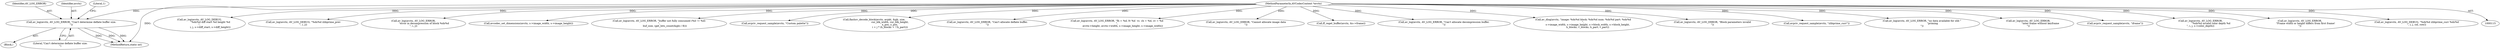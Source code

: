 digraph "0_FFmpeg_880c73cd76109697447fbfbaa8e5ee5683309446@pointer" {
"1000366" [label="(Call,av_log(avctx, AV_LOG_ERROR, \"Can't determine deflate buffer size.\n\"))"];
"1000116" [label="(MethodParameterIn,AVCodecContext *avctx)"];
"1000807" [label="(Call,av_log(avctx, AV_LOG_DEBUG,\n                            \"%dx%d diff start %d height %d\n\",\n                            i, j, s->diff_start, s->diff_height))"];
"1000365" [label="(Block,)"];
"1000116" [label="(MethodParameterIn,AVCodecContext *avctx)"];
"1000826" [label="(Call,av_log(avctx, AV_LOG_DEBUG, \"%dx%d zlibprime_prev\n\", i, j))"];
"1000368" [label="(Identifier,AV_LOG_ERROR)"];
"1000989" [label="(Call,av_log(avctx, AV_LOG_ERROR,\n                           \"error in decompression of block %dx%d\n\", i, j))"];
"1000421" [label="(Call,avcodec_set_dimensions(avctx, s->image_width, s->image_height))"];
"1001088" [label="(Call,av_log(avctx, AV_LOG_ERROR, \"buffer not fully consumed (%d != %d)\n\",\n               buf_size, (get_bits_count(&gb) / 8)))"];
"1000369" [label="(Literal,\"Can't determine deflate buffer size.\n\")"];
"1000258" [label="(Call,avpriv_request_sample(avctx, \"Custom palette\"))"];
"1001100" [label="(MethodReturn,static int)"];
"1000970" [label="(Call,flashsv_decode_block(avctx, avpkt, &gb, size,\n                                         cur_blk_width, cur_blk_height,\n                                         x_pos, y_pos,\n                                         i + j * (h_blocks + !!h_part)))"];
"1000390" [label="(Call,av_log(avctx, AV_LOG_ERROR, \"Can't allocate deflate buffer.\n\"))"];
"1000367" [label="(Identifier,avctx)"];
"1000450" [label="(Call,av_log(avctx, AV_LOG_ERROR, \"fh = %d, fv %d  vs  ch = %d, cv = %d\n\",\n               avctx->height, avctx->width, s->image_height, s->image_width))"];
"1000366" [label="(Call,av_log(avctx, AV_LOG_ERROR, \"Can't determine deflate buffer size.\n\"))"];
"1001034" [label="(Call,av_log(avctx, AV_LOG_ERROR, \"Cannot allocate image data\n\"))"];
"1000566" [label="(Call,ff_reget_buffer(avctx, &s->frame))"];
"1000339" [label="(Call,av_log(avctx, AV_LOG_ERROR, \"Can't allocate decompression buffer.\n\"))"];
"1000372" [label="(Literal,1)"];
"1000543" [label="(Call,av_dlog(avctx, \"image: %dx%d block: %dx%d num: %dx%d part: %dx%d\n\",\n            s->image_width, s->image_height, s->block_width, s->block_height,\n            h_blocks, v_blocks, h_part, v_part))"];
"1000801" [label="(Call,av_log(avctx, AV_LOG_ERROR, \"Block parameters invalid\n\"))"];
"1000862" [label="(Call,avpriv_request_sample(avctx, \"zlibprime_curr\"))"];
"1000881" [label="(Call,av_log(avctx, AV_LOG_ERROR, \"no data available for zlib \"\n                           \"priming\n\"))"];
"1000768" [label="(Call,av_log(avctx, AV_LOG_ERROR,\n                               \"inter frame without keyframe\n\"))"];
"1000248" [label="(Call,avpriv_request_sample(avctx, \"iframe\"))"];
"1000748" [label="(Call,av_log(avctx, AV_LOG_ERROR,\n                           \"%dx%d invalid color depth %d\n\", i, j, s->color_depth))"];
"1000446" [label="(Call,av_log(avctx, AV_LOG_ERROR,\n               \"Frame width or height differs from first frame!\n\"))"];
"1000851" [label="(Call,av_log(avctx, AV_LOG_DEBUG, \"%dx%d zlibprime_curr %dx%d\n\", i, j, col, row))"];
"1000366" -> "1000365"  [label="AST: "];
"1000366" -> "1000369"  [label="CFG: "];
"1000367" -> "1000366"  [label="AST: "];
"1000368" -> "1000366"  [label="AST: "];
"1000369" -> "1000366"  [label="AST: "];
"1000372" -> "1000366"  [label="CFG: "];
"1000366" -> "1001100"  [label="DDG: "];
"1000366" -> "1001100"  [label="DDG: "];
"1000366" -> "1001100"  [label="DDG: "];
"1000116" -> "1000366"  [label="DDG: "];
"1000116" -> "1000115"  [label="AST: "];
"1000116" -> "1001100"  [label="DDG: "];
"1000116" -> "1000248"  [label="DDG: "];
"1000116" -> "1000258"  [label="DDG: "];
"1000116" -> "1000339"  [label="DDG: "];
"1000116" -> "1000390"  [label="DDG: "];
"1000116" -> "1000421"  [label="DDG: "];
"1000116" -> "1000446"  [label="DDG: "];
"1000116" -> "1000450"  [label="DDG: "];
"1000116" -> "1000543"  [label="DDG: "];
"1000116" -> "1000566"  [label="DDG: "];
"1000116" -> "1000748"  [label="DDG: "];
"1000116" -> "1000768"  [label="DDG: "];
"1000116" -> "1000801"  [label="DDG: "];
"1000116" -> "1000807"  [label="DDG: "];
"1000116" -> "1000826"  [label="DDG: "];
"1000116" -> "1000851"  [label="DDG: "];
"1000116" -> "1000862"  [label="DDG: "];
"1000116" -> "1000881"  [label="DDG: "];
"1000116" -> "1000970"  [label="DDG: "];
"1000116" -> "1000989"  [label="DDG: "];
"1000116" -> "1001034"  [label="DDG: "];
"1000116" -> "1001088"  [label="DDG: "];
}
